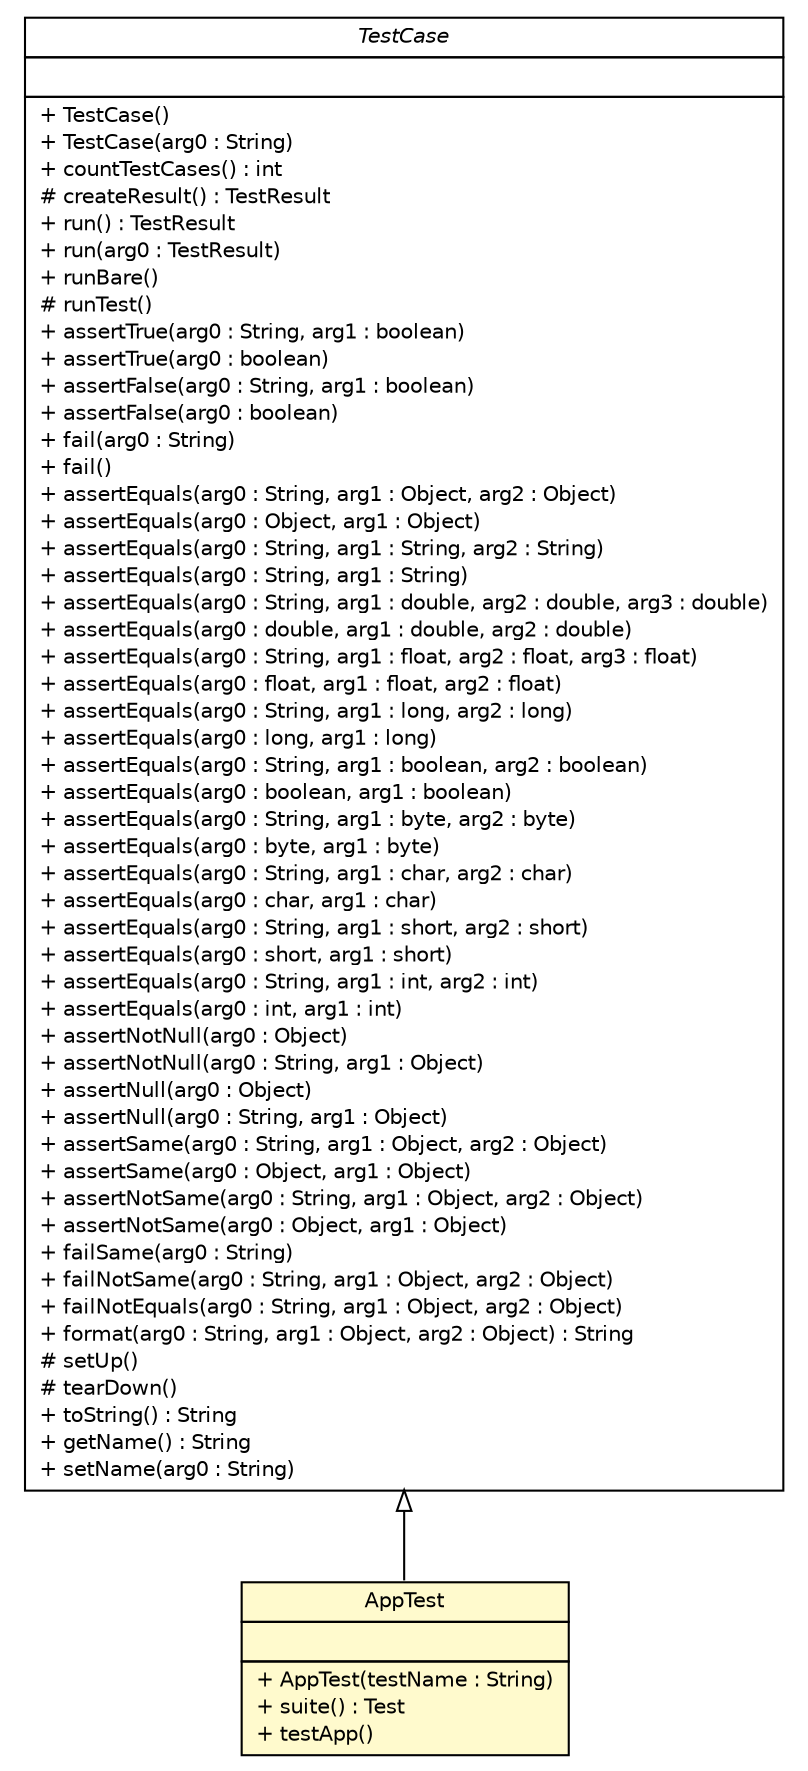 #!/usr/local/bin/dot
#
# Class diagram 
# Generated by UMLGraph version R5_6 (http://www.umlgraph.org/)
#

digraph G {
	edge [fontname="Helvetica",fontsize=10,labelfontname="Helvetica",labelfontsize=10];
	node [fontname="Helvetica",fontsize=10,shape=plaintext];
	nodesep=0.25;
	ranksep=0.5;
	// thmuggleton.AppTest
	c29 [label=<<table title="thmuggleton.AppTest" border="0" cellborder="1" cellspacing="0" cellpadding="2" port="p" bgcolor="lemonChiffon" href="./AppTest.html">
		<tr><td><table border="0" cellspacing="0" cellpadding="1">
<tr><td align="center" balign="center"> AppTest </td></tr>
		</table></td></tr>
		<tr><td><table border="0" cellspacing="0" cellpadding="1">
<tr><td align="left" balign="left">  </td></tr>
		</table></td></tr>
		<tr><td><table border="0" cellspacing="0" cellpadding="1">
<tr><td align="left" balign="left"> + AppTest(testName : String) </td></tr>
<tr><td align="left" balign="left"> + suite() : Test </td></tr>
<tr><td align="left" balign="left"> + testApp() </td></tr>
		</table></td></tr>
		</table>>, URL="./AppTest.html", fontname="Helvetica", fontcolor="black", fontsize=10.0];
	//thmuggleton.AppTest extends junit.framework.TestCase
	c38:p -> c29:p [dir=back,arrowtail=empty];
	// junit.framework.TestCase
	c38 [label=<<table title="junit.framework.TestCase" border="0" cellborder="1" cellspacing="0" cellpadding="2" port="p" href="http://java.sun.com/j2se/1.4.2/docs/api/junit/framework/TestCase.html">
		<tr><td><table border="0" cellspacing="0" cellpadding="1">
<tr><td align="center" balign="center"><font face="Helvetica-Oblique"> TestCase </font></td></tr>
		</table></td></tr>
		<tr><td><table border="0" cellspacing="0" cellpadding="1">
<tr><td align="left" balign="left">  </td></tr>
		</table></td></tr>
		<tr><td><table border="0" cellspacing="0" cellpadding="1">
<tr><td align="left" balign="left"> + TestCase() </td></tr>
<tr><td align="left" balign="left"> + TestCase(arg0 : String) </td></tr>
<tr><td align="left" balign="left"> + countTestCases() : int </td></tr>
<tr><td align="left" balign="left"> # createResult() : TestResult </td></tr>
<tr><td align="left" balign="left"> + run() : TestResult </td></tr>
<tr><td align="left" balign="left"> + run(arg0 : TestResult) </td></tr>
<tr><td align="left" balign="left"> + runBare() </td></tr>
<tr><td align="left" balign="left"> # runTest() </td></tr>
<tr><td align="left" balign="left"> + assertTrue(arg0 : String, arg1 : boolean) </td></tr>
<tr><td align="left" balign="left"> + assertTrue(arg0 : boolean) </td></tr>
<tr><td align="left" balign="left"> + assertFalse(arg0 : String, arg1 : boolean) </td></tr>
<tr><td align="left" balign="left"> + assertFalse(arg0 : boolean) </td></tr>
<tr><td align="left" balign="left"> + fail(arg0 : String) </td></tr>
<tr><td align="left" balign="left"> + fail() </td></tr>
<tr><td align="left" balign="left"> + assertEquals(arg0 : String, arg1 : Object, arg2 : Object) </td></tr>
<tr><td align="left" balign="left"> + assertEquals(arg0 : Object, arg1 : Object) </td></tr>
<tr><td align="left" balign="left"> + assertEquals(arg0 : String, arg1 : String, arg2 : String) </td></tr>
<tr><td align="left" balign="left"> + assertEquals(arg0 : String, arg1 : String) </td></tr>
<tr><td align="left" balign="left"> + assertEquals(arg0 : String, arg1 : double, arg2 : double, arg3 : double) </td></tr>
<tr><td align="left" balign="left"> + assertEquals(arg0 : double, arg1 : double, arg2 : double) </td></tr>
<tr><td align="left" balign="left"> + assertEquals(arg0 : String, arg1 : float, arg2 : float, arg3 : float) </td></tr>
<tr><td align="left" balign="left"> + assertEquals(arg0 : float, arg1 : float, arg2 : float) </td></tr>
<tr><td align="left" balign="left"> + assertEquals(arg0 : String, arg1 : long, arg2 : long) </td></tr>
<tr><td align="left" balign="left"> + assertEquals(arg0 : long, arg1 : long) </td></tr>
<tr><td align="left" balign="left"> + assertEquals(arg0 : String, arg1 : boolean, arg2 : boolean) </td></tr>
<tr><td align="left" balign="left"> + assertEquals(arg0 : boolean, arg1 : boolean) </td></tr>
<tr><td align="left" balign="left"> + assertEquals(arg0 : String, arg1 : byte, arg2 : byte) </td></tr>
<tr><td align="left" balign="left"> + assertEquals(arg0 : byte, arg1 : byte) </td></tr>
<tr><td align="left" balign="left"> + assertEquals(arg0 : String, arg1 : char, arg2 : char) </td></tr>
<tr><td align="left" balign="left"> + assertEquals(arg0 : char, arg1 : char) </td></tr>
<tr><td align="left" balign="left"> + assertEquals(arg0 : String, arg1 : short, arg2 : short) </td></tr>
<tr><td align="left" balign="left"> + assertEquals(arg0 : short, arg1 : short) </td></tr>
<tr><td align="left" balign="left"> + assertEquals(arg0 : String, arg1 : int, arg2 : int) </td></tr>
<tr><td align="left" balign="left"> + assertEquals(arg0 : int, arg1 : int) </td></tr>
<tr><td align="left" balign="left"> + assertNotNull(arg0 : Object) </td></tr>
<tr><td align="left" balign="left"> + assertNotNull(arg0 : String, arg1 : Object) </td></tr>
<tr><td align="left" balign="left"> + assertNull(arg0 : Object) </td></tr>
<tr><td align="left" balign="left"> + assertNull(arg0 : String, arg1 : Object) </td></tr>
<tr><td align="left" balign="left"> + assertSame(arg0 : String, arg1 : Object, arg2 : Object) </td></tr>
<tr><td align="left" balign="left"> + assertSame(arg0 : Object, arg1 : Object) </td></tr>
<tr><td align="left" balign="left"> + assertNotSame(arg0 : String, arg1 : Object, arg2 : Object) </td></tr>
<tr><td align="left" balign="left"> + assertNotSame(arg0 : Object, arg1 : Object) </td></tr>
<tr><td align="left" balign="left"> + failSame(arg0 : String) </td></tr>
<tr><td align="left" balign="left"> + failNotSame(arg0 : String, arg1 : Object, arg2 : Object) </td></tr>
<tr><td align="left" balign="left"> + failNotEquals(arg0 : String, arg1 : Object, arg2 : Object) </td></tr>
<tr><td align="left" balign="left"> + format(arg0 : String, arg1 : Object, arg2 : Object) : String </td></tr>
<tr><td align="left" balign="left"> # setUp() </td></tr>
<tr><td align="left" balign="left"> # tearDown() </td></tr>
<tr><td align="left" balign="left"> + toString() : String </td></tr>
<tr><td align="left" balign="left"> + getName() : String </td></tr>
<tr><td align="left" balign="left"> + setName(arg0 : String) </td></tr>
		</table></td></tr>
		</table>>, URL="http://java.sun.com/j2se/1.4.2/docs/api/junit/framework/TestCase.html", fontname="Helvetica", fontcolor="black", fontsize=10.0];
}

